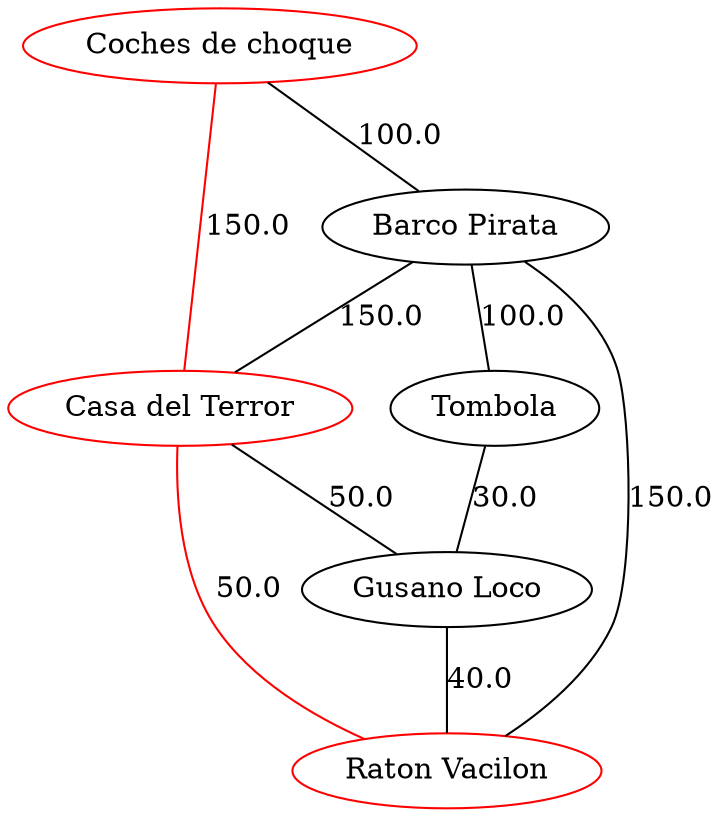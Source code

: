 strict graph G {
  1 [ label="Barco Pirata" ];
  2 [ color="red" label="Casa del Terror" ];
  3 [ label="Tombola" ];
  4 [ label="Gusano Loco" ];
  5 [ color="red" label="Raton Vacilon" ];
  6 [ color="red" label="Coches de choque" ];
  1 -- 2 [ label="150.0" ];
  1 -- 3 [ label="100.0" ];
  1 -- 5 [ label="150.0" ];
  2 -- 5 [ color="red" label="50.0" ];
  3 -- 4 [ label="30.0" ];
  4 -- 5 [ label="40.0" ];
  6 -- 2 [ color="red" label="150.0" ];
  6 -- 1 [ label="100.0" ];
  2 -- 4 [ label="50.0" ];
}
